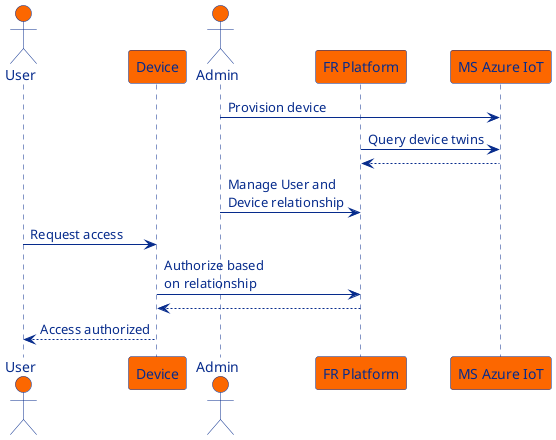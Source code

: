 @startuml

skinparam sequence {
    ArrowFontColor #062b8c
    ArrowColor #062b8c
    LifeLineBorderColor #062b8c

    ParticipantBorderColor #062b8c
    ParticipantBackgroundColor #fc6700
    ParticipantFontColor #062b8c

    ActorBorderColor #062b8c
    ActorBackgroundColor #fc6700
    ActorFontColor #062b8c
}

actor "User" as us
participant Device as dv
actor "Admin" as ad
participant "FR Platform" as fr
participant "MS Azure IoT" as az

ad -> az : Provision device
fr -> az : Query device twins
az --> fr
ad -> fr : Manage User and \nDevice relationship
us -> dv : Request access
dv -> fr : Authorize based \non relationship
fr --> dv
dv --> us : Access authorized

@enduml